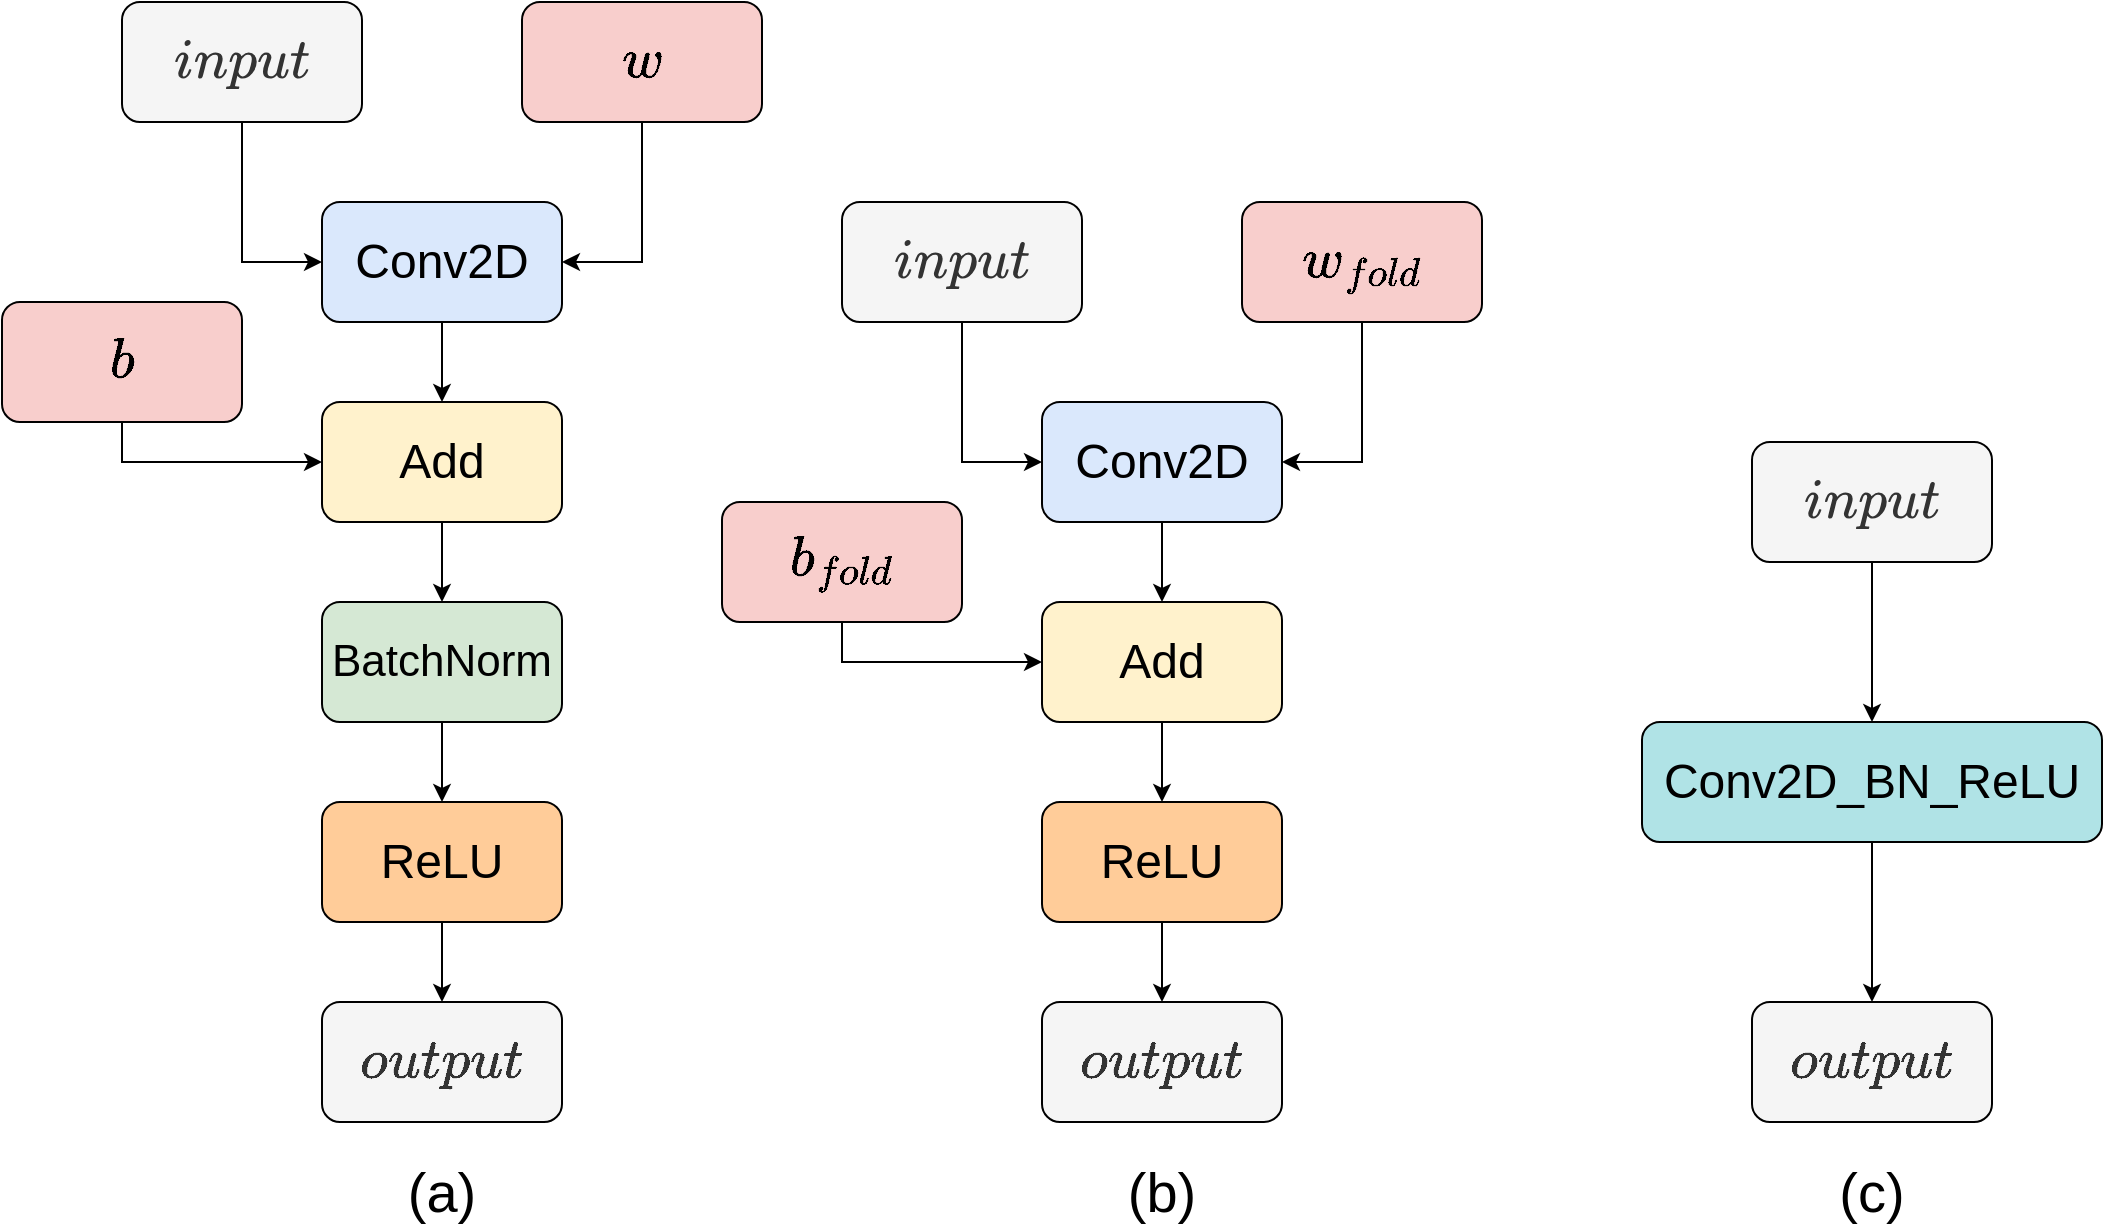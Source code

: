 <mxfile version="24.7.17">
  <diagram name="Page-1" id="C6ClIoymzsHJ_qzMigmv">
    <mxGraphModel dx="2029" dy="1131" grid="1" gridSize="10" guides="1" tooltips="1" connect="1" arrows="1" fold="1" page="1" pageScale="1" pageWidth="850" pageHeight="1100" math="1" shadow="0">
      <root>
        <mxCell id="0" />
        <mxCell id="1" parent="0" />
        <mxCell id="zUTuSRsWvm9CaBwQBfNX-7" style="edgeStyle=orthogonalEdgeStyle;rounded=0;orthogonalLoop=1;jettySize=auto;html=1;entryX=0.5;entryY=0;entryDx=0;entryDy=0;" parent="1" source="zUTuSRsWvm9CaBwQBfNX-1" target="zUTuSRsWvm9CaBwQBfNX-6" edge="1">
          <mxGeometry relative="1" as="geometry" />
        </mxCell>
        <mxCell id="zUTuSRsWvm9CaBwQBfNX-1" value="&lt;span style=&quot;font-size: 24px;&quot;&gt;Conv2D&lt;/span&gt;" style="rounded=1;whiteSpace=wrap;html=1;fillColor=#dae8fc;strokeColor=default;" parent="1" vertex="1">
          <mxGeometry x="240" y="220" width="120" height="60" as="geometry" />
        </mxCell>
        <mxCell id="zUTuSRsWvm9CaBwQBfNX-3" style="edgeStyle=orthogonalEdgeStyle;rounded=0;orthogonalLoop=1;jettySize=auto;html=1;entryX=0;entryY=0.5;entryDx=0;entryDy=0;" parent="1" source="zUTuSRsWvm9CaBwQBfNX-2" target="zUTuSRsWvm9CaBwQBfNX-1" edge="1">
          <mxGeometry relative="1" as="geometry" />
        </mxCell>
        <mxCell id="zUTuSRsWvm9CaBwQBfNX-2" value="&lt;font style=&quot;font-size: 24px;&quot;&gt;&lt;svg style=&quot;vertical-align: -0.439ex;&quot; xmlns:xlink=&quot;http://www.w3.org/1999/xlink&quot; viewBox=&quot;0 -661 2381 855&quot; role=&quot;img&quot; height=&quot;1.934ex&quot; width=&quot;5.387ex&quot; xmlns=&quot;http://www.w3.org/2000/svg&quot;&gt;&lt;defs&gt;&lt;path d=&quot;M184 600Q184 624 203 642T247 661Q265 661 277 649T290 619Q290 596 270 577T226 557Q211 557 198 567T184 600ZM21 287Q21 295 30 318T54 369T98 420T158 442Q197 442 223 419T250 357Q250 340 236 301T196 196T154 83Q149 61 149 51Q149 26 166 26Q175 26 185 29T208 43T235 78T260 137Q263 149 265 151T282 153Q302 153 302 143Q302 135 293 112T268 61T223 11T161 -11Q129 -11 102 10T74 74Q74 91 79 106T122 220Q160 321 166 341T173 380Q173 404 156 404H154Q124 404 99 371T61 287Q60 286 59 284T58 281T56 279T53 278T49 278T41 278H27Q21 284 21 287Z&quot; id=&quot;MJX-2-TEX-I-1D456&quot;&gt;&lt;/path&gt;&lt;path d=&quot;M21 287Q22 293 24 303T36 341T56 388T89 425T135 442Q171 442 195 424T225 390T231 369Q231 367 232 367L243 378Q304 442 382 442Q436 442 469 415T503 336T465 179T427 52Q427 26 444 26Q450 26 453 27Q482 32 505 65T540 145Q542 153 560 153Q580 153 580 145Q580 144 576 130Q568 101 554 73T508 17T439 -10Q392 -10 371 17T350 73Q350 92 386 193T423 345Q423 404 379 404H374Q288 404 229 303L222 291L189 157Q156 26 151 16Q138 -11 108 -11Q95 -11 87 -5T76 7T74 17Q74 30 112 180T152 343Q153 348 153 366Q153 405 129 405Q91 405 66 305Q60 285 60 284Q58 278 41 278H27Q21 284 21 287Z&quot; id=&quot;MJX-2-TEX-I-1D45B&quot;&gt;&lt;/path&gt;&lt;path d=&quot;M23 287Q24 290 25 295T30 317T40 348T55 381T75 411T101 433T134 442Q209 442 230 378L240 387Q302 442 358 442Q423 442 460 395T497 281Q497 173 421 82T249 -10Q227 -10 210 -4Q199 1 187 11T168 28L161 36Q160 35 139 -51T118 -138Q118 -144 126 -145T163 -148H188Q194 -155 194 -157T191 -175Q188 -187 185 -190T172 -194Q170 -194 161 -194T127 -193T65 -192Q-5 -192 -24 -194H-32Q-39 -187 -39 -183Q-37 -156 -26 -148H-6Q28 -147 33 -136Q36 -130 94 103T155 350Q156 355 156 364Q156 405 131 405Q109 405 94 377T71 316T59 280Q57 278 43 278H29Q23 284 23 287ZM178 102Q200 26 252 26Q282 26 310 49T356 107Q374 141 392 215T411 325V331Q411 405 350 405Q339 405 328 402T306 393T286 380T269 365T254 350T243 336T235 326L232 322Q232 321 229 308T218 264T204 212Q178 106 178 102Z&quot; id=&quot;MJX-2-TEX-I-1D45D&quot;&gt;&lt;/path&gt;&lt;path d=&quot;M21 287Q21 295 30 318T55 370T99 420T158 442Q204 442 227 417T250 358Q250 340 216 246T182 105Q182 62 196 45T238 27T291 44T328 78L339 95Q341 99 377 247Q407 367 413 387T427 416Q444 431 463 431Q480 431 488 421T496 402L420 84Q419 79 419 68Q419 43 426 35T447 26Q469 29 482 57T512 145Q514 153 532 153Q551 153 551 144Q550 139 549 130T540 98T523 55T498 17T462 -8Q454 -10 438 -10Q372 -10 347 46Q345 45 336 36T318 21T296 6T267 -6T233 -11Q189 -11 155 7Q103 38 103 113Q103 170 138 262T173 379Q173 380 173 381Q173 390 173 393T169 400T158 404H154Q131 404 112 385T82 344T65 302T57 280Q55 278 41 278H27Q21 284 21 287Z&quot; id=&quot;MJX-2-TEX-I-1D462&quot;&gt;&lt;/path&gt;&lt;path d=&quot;M26 385Q19 392 19 395Q19 399 22 411T27 425Q29 430 36 430T87 431H140L159 511Q162 522 166 540T173 566T179 586T187 603T197 615T211 624T229 626Q247 625 254 615T261 596Q261 589 252 549T232 470L222 433Q222 431 272 431H323Q330 424 330 420Q330 398 317 385H210L174 240Q135 80 135 68Q135 26 162 26Q197 26 230 60T283 144Q285 150 288 151T303 153H307Q322 153 322 145Q322 142 319 133Q314 117 301 95T267 48T216 6T155 -11Q125 -11 98 4T59 56Q57 64 57 83V101L92 241Q127 382 128 383Q128 385 77 385H26Z&quot; id=&quot;MJX-2-TEX-I-1D461&quot;&gt;&lt;/path&gt;&lt;/defs&gt;&lt;g transform=&quot;scale(1,-1)&quot; stroke-width=&quot;0&quot; fill=&quot;currentColor&quot; stroke=&quot;currentColor&quot;&gt;&lt;g data-mml-node=&quot;math&quot;&gt;&lt;g data-mml-node=&quot;mi&quot;&gt;&lt;use xlink:href=&quot;#MJX-2-TEX-I-1D456&quot; data-c=&quot;1D456&quot;&gt;&lt;/use&gt;&lt;/g&gt;&lt;g transform=&quot;translate(345,0)&quot; data-mml-node=&quot;mi&quot;&gt;&lt;use xlink:href=&quot;#MJX-2-TEX-I-1D45B&quot; data-c=&quot;1D45B&quot;&gt;&lt;/use&gt;&lt;/g&gt;&lt;g transform=&quot;translate(945,0)&quot; data-mml-node=&quot;mi&quot;&gt;&lt;use xlink:href=&quot;#MJX-2-TEX-I-1D45D&quot; data-c=&quot;1D45D&quot;&gt;&lt;/use&gt;&lt;/g&gt;&lt;g transform=&quot;translate(1448,0)&quot; data-mml-node=&quot;mi&quot;&gt;&lt;use xlink:href=&quot;#MJX-2-TEX-I-1D462&quot; data-c=&quot;1D462&quot;&gt;&lt;/use&gt;&lt;/g&gt;&lt;g transform=&quot;translate(2020,0)&quot; data-mml-node=&quot;mi&quot;&gt;&lt;use xlink:href=&quot;#MJX-2-TEX-I-1D461&quot; data-c=&quot;1D461&quot;&gt;&lt;/use&gt;&lt;/g&gt;&lt;/g&gt;&lt;/g&gt;&lt;/svg&gt;&lt;/font&gt;" style="rounded=1;whiteSpace=wrap;html=1;fillColor=#f5f5f5;fontColor=#333333;strokeColor=#000000;" parent="1" vertex="1">
          <mxGeometry x="140" y="120" width="120" height="60" as="geometry" />
        </mxCell>
        <mxCell id="zUTuSRsWvm9CaBwQBfNX-5" style="edgeStyle=orthogonalEdgeStyle;rounded=0;orthogonalLoop=1;jettySize=auto;html=1;entryX=1;entryY=0.5;entryDx=0;entryDy=0;" parent="1" source="zUTuSRsWvm9CaBwQBfNX-4" target="zUTuSRsWvm9CaBwQBfNX-1" edge="1">
          <mxGeometry relative="1" as="geometry" />
        </mxCell>
        <mxCell id="zUTuSRsWvm9CaBwQBfNX-4" value="&lt;font style=&quot;font-size: 24px;&quot;&gt;$$w$$&lt;/font&gt;" style="rounded=1;whiteSpace=wrap;html=1;fillColor=#f8cecc;strokeColor=#000000;" parent="1" vertex="1">
          <mxGeometry x="340" y="120" width="120" height="60" as="geometry" />
        </mxCell>
        <mxCell id="ydIf0Ypbo7RdRUqN858_-9" style="edgeStyle=orthogonalEdgeStyle;rounded=0;orthogonalLoop=1;jettySize=auto;html=1;entryX=0.5;entryY=0;entryDx=0;entryDy=0;" parent="1" source="zUTuSRsWvm9CaBwQBfNX-6" target="ydIf0Ypbo7RdRUqN858_-1" edge="1">
          <mxGeometry relative="1" as="geometry" />
        </mxCell>
        <mxCell id="zUTuSRsWvm9CaBwQBfNX-6" value="&lt;font style=&quot;font-size: 24px;&quot;&gt;Add&lt;/font&gt;" style="rounded=1;whiteSpace=wrap;html=1;fillColor=#fff2cc;strokeColor=default;" parent="1" vertex="1">
          <mxGeometry x="240" y="320" width="120" height="60" as="geometry" />
        </mxCell>
        <mxCell id="zUTuSRsWvm9CaBwQBfNX-9" style="edgeStyle=orthogonalEdgeStyle;rounded=0;orthogonalLoop=1;jettySize=auto;html=1;entryX=0;entryY=0.5;entryDx=0;entryDy=0;exitX=0.5;exitY=1;exitDx=0;exitDy=0;" parent="1" source="zUTuSRsWvm9CaBwQBfNX-8" target="zUTuSRsWvm9CaBwQBfNX-6" edge="1">
          <mxGeometry relative="1" as="geometry" />
        </mxCell>
        <mxCell id="zUTuSRsWvm9CaBwQBfNX-8" value="&lt;span style=&quot;font-size: 24px;&quot;&gt;$$b$$&lt;/span&gt;" style="rounded=1;whiteSpace=wrap;html=1;fillColor=#f8cecc;strokeColor=default;" parent="1" vertex="1">
          <mxGeometry x="80" y="270" width="120" height="60" as="geometry" />
        </mxCell>
        <mxCell id="zUTuSRsWvm9CaBwQBfNX-10" value="&lt;font style=&quot;font-size: 24px;&quot;&gt;$$output$$&lt;/font&gt;" style="rounded=1;whiteSpace=wrap;html=1;fillColor=#f5f5f5;fontColor=#333333;strokeColor=#000000;" parent="1" vertex="1">
          <mxGeometry x="240" y="620" width="120" height="60" as="geometry" />
        </mxCell>
        <mxCell id="CXD5p1UT6_eZwbfteVu4-1" style="edgeStyle=orthogonalEdgeStyle;rounded=0;orthogonalLoop=1;jettySize=auto;html=1;entryX=0.5;entryY=0;entryDx=0;entryDy=0;" parent="1" source="ydIf0Ypbo7RdRUqN858_-1" target="ydIf0Ypbo7RdRUqN858_-5" edge="1">
          <mxGeometry relative="1" as="geometry" />
        </mxCell>
        <mxCell id="ydIf0Ypbo7RdRUqN858_-1" value="&lt;font style=&quot;font-size: 22px;&quot;&gt;BatchNorm&lt;/font&gt;" style="rounded=1;whiteSpace=wrap;html=1;fillColor=#d5e8d4;strokeColor=default;" parent="1" vertex="1">
          <mxGeometry x="240" y="420" width="120" height="60" as="geometry" />
        </mxCell>
        <mxCell id="CXD5p1UT6_eZwbfteVu4-2" style="edgeStyle=orthogonalEdgeStyle;rounded=0;orthogonalLoop=1;jettySize=auto;html=1;exitX=0.5;exitY=1;exitDx=0;exitDy=0;entryX=0.5;entryY=0;entryDx=0;entryDy=0;" parent="1" source="ydIf0Ypbo7RdRUqN858_-5" target="zUTuSRsWvm9CaBwQBfNX-10" edge="1">
          <mxGeometry relative="1" as="geometry" />
        </mxCell>
        <mxCell id="ydIf0Ypbo7RdRUqN858_-5" value="&lt;font style=&quot;font-size: 24px;&quot;&gt;ReLU&lt;/font&gt;" style="rounded=1;whiteSpace=wrap;html=1;fillColor=#ffcc99;strokeColor=default;" parent="1" vertex="1">
          <mxGeometry x="240" y="520" width="120" height="60" as="geometry" />
        </mxCell>
        <mxCell id="CXD5p1UT6_eZwbfteVu4-4" style="edgeStyle=orthogonalEdgeStyle;rounded=0;orthogonalLoop=1;jettySize=auto;html=1;entryX=0.5;entryY=0;entryDx=0;entryDy=0;" parent="1" source="CXD5p1UT6_eZwbfteVu4-5" target="CXD5p1UT6_eZwbfteVu4-11" edge="1">
          <mxGeometry relative="1" as="geometry" />
        </mxCell>
        <mxCell id="CXD5p1UT6_eZwbfteVu4-5" value="&lt;span style=&quot;font-size: 24px;&quot;&gt;Conv2D&lt;/span&gt;" style="rounded=1;whiteSpace=wrap;html=1;fillColor=#dae8fc;strokeColor=default;" parent="1" vertex="1">
          <mxGeometry x="600" y="320" width="120" height="60" as="geometry" />
        </mxCell>
        <mxCell id="CXD5p1UT6_eZwbfteVu4-6" style="edgeStyle=orthogonalEdgeStyle;rounded=0;orthogonalLoop=1;jettySize=auto;html=1;entryX=0;entryY=0.5;entryDx=0;entryDy=0;" parent="1" source="CXD5p1UT6_eZwbfteVu4-7" target="CXD5p1UT6_eZwbfteVu4-5" edge="1">
          <mxGeometry relative="1" as="geometry" />
        </mxCell>
        <mxCell id="CXD5p1UT6_eZwbfteVu4-7" value="&lt;font style=&quot;font-size: 24px;&quot;&gt;&lt;svg style=&quot;vertical-align: -0.439ex;&quot; xmlns:xlink=&quot;http://www.w3.org/1999/xlink&quot; viewBox=&quot;0 -661 2381 855&quot; role=&quot;img&quot; height=&quot;1.934ex&quot; width=&quot;5.387ex&quot; xmlns=&quot;http://www.w3.org/2000/svg&quot;&gt;&lt;defs&gt;&lt;path d=&quot;M184 600Q184 624 203 642T247 661Q265 661 277 649T290 619Q290 596 270 577T226 557Q211 557 198 567T184 600ZM21 287Q21 295 30 318T54 369T98 420T158 442Q197 442 223 419T250 357Q250 340 236 301T196 196T154 83Q149 61 149 51Q149 26 166 26Q175 26 185 29T208 43T235 78T260 137Q263 149 265 151T282 153Q302 153 302 143Q302 135 293 112T268 61T223 11T161 -11Q129 -11 102 10T74 74Q74 91 79 106T122 220Q160 321 166 341T173 380Q173 404 156 404H154Q124 404 99 371T61 287Q60 286 59 284T58 281T56 279T53 278T49 278T41 278H27Q21 284 21 287Z&quot; id=&quot;MJX-2-TEX-I-1D456&quot;&gt;&lt;/path&gt;&lt;path d=&quot;M21 287Q22 293 24 303T36 341T56 388T89 425T135 442Q171 442 195 424T225 390T231 369Q231 367 232 367L243 378Q304 442 382 442Q436 442 469 415T503 336T465 179T427 52Q427 26 444 26Q450 26 453 27Q482 32 505 65T540 145Q542 153 560 153Q580 153 580 145Q580 144 576 130Q568 101 554 73T508 17T439 -10Q392 -10 371 17T350 73Q350 92 386 193T423 345Q423 404 379 404H374Q288 404 229 303L222 291L189 157Q156 26 151 16Q138 -11 108 -11Q95 -11 87 -5T76 7T74 17Q74 30 112 180T152 343Q153 348 153 366Q153 405 129 405Q91 405 66 305Q60 285 60 284Q58 278 41 278H27Q21 284 21 287Z&quot; id=&quot;MJX-2-TEX-I-1D45B&quot;&gt;&lt;/path&gt;&lt;path d=&quot;M23 287Q24 290 25 295T30 317T40 348T55 381T75 411T101 433T134 442Q209 442 230 378L240 387Q302 442 358 442Q423 442 460 395T497 281Q497 173 421 82T249 -10Q227 -10 210 -4Q199 1 187 11T168 28L161 36Q160 35 139 -51T118 -138Q118 -144 126 -145T163 -148H188Q194 -155 194 -157T191 -175Q188 -187 185 -190T172 -194Q170 -194 161 -194T127 -193T65 -192Q-5 -192 -24 -194H-32Q-39 -187 -39 -183Q-37 -156 -26 -148H-6Q28 -147 33 -136Q36 -130 94 103T155 350Q156 355 156 364Q156 405 131 405Q109 405 94 377T71 316T59 280Q57 278 43 278H29Q23 284 23 287ZM178 102Q200 26 252 26Q282 26 310 49T356 107Q374 141 392 215T411 325V331Q411 405 350 405Q339 405 328 402T306 393T286 380T269 365T254 350T243 336T235 326L232 322Q232 321 229 308T218 264T204 212Q178 106 178 102Z&quot; id=&quot;MJX-2-TEX-I-1D45D&quot;&gt;&lt;/path&gt;&lt;path d=&quot;M21 287Q21 295 30 318T55 370T99 420T158 442Q204 442 227 417T250 358Q250 340 216 246T182 105Q182 62 196 45T238 27T291 44T328 78L339 95Q341 99 377 247Q407 367 413 387T427 416Q444 431 463 431Q480 431 488 421T496 402L420 84Q419 79 419 68Q419 43 426 35T447 26Q469 29 482 57T512 145Q514 153 532 153Q551 153 551 144Q550 139 549 130T540 98T523 55T498 17T462 -8Q454 -10 438 -10Q372 -10 347 46Q345 45 336 36T318 21T296 6T267 -6T233 -11Q189 -11 155 7Q103 38 103 113Q103 170 138 262T173 379Q173 380 173 381Q173 390 173 393T169 400T158 404H154Q131 404 112 385T82 344T65 302T57 280Q55 278 41 278H27Q21 284 21 287Z&quot; id=&quot;MJX-2-TEX-I-1D462&quot;&gt;&lt;/path&gt;&lt;path d=&quot;M26 385Q19 392 19 395Q19 399 22 411T27 425Q29 430 36 430T87 431H140L159 511Q162 522 166 540T173 566T179 586T187 603T197 615T211 624T229 626Q247 625 254 615T261 596Q261 589 252 549T232 470L222 433Q222 431 272 431H323Q330 424 330 420Q330 398 317 385H210L174 240Q135 80 135 68Q135 26 162 26Q197 26 230 60T283 144Q285 150 288 151T303 153H307Q322 153 322 145Q322 142 319 133Q314 117 301 95T267 48T216 6T155 -11Q125 -11 98 4T59 56Q57 64 57 83V101L92 241Q127 382 128 383Q128 385 77 385H26Z&quot; id=&quot;MJX-2-TEX-I-1D461&quot;&gt;&lt;/path&gt;&lt;/defs&gt;&lt;g transform=&quot;scale(1,-1)&quot; stroke-width=&quot;0&quot; fill=&quot;currentColor&quot; stroke=&quot;currentColor&quot;&gt;&lt;g data-mml-node=&quot;math&quot;&gt;&lt;g data-mml-node=&quot;mi&quot;&gt;&lt;use xlink:href=&quot;#MJX-2-TEX-I-1D456&quot; data-c=&quot;1D456&quot;&gt;&lt;/use&gt;&lt;/g&gt;&lt;g transform=&quot;translate(345,0)&quot; data-mml-node=&quot;mi&quot;&gt;&lt;use xlink:href=&quot;#MJX-2-TEX-I-1D45B&quot; data-c=&quot;1D45B&quot;&gt;&lt;/use&gt;&lt;/g&gt;&lt;g transform=&quot;translate(945,0)&quot; data-mml-node=&quot;mi&quot;&gt;&lt;use xlink:href=&quot;#MJX-2-TEX-I-1D45D&quot; data-c=&quot;1D45D&quot;&gt;&lt;/use&gt;&lt;/g&gt;&lt;g transform=&quot;translate(1448,0)&quot; data-mml-node=&quot;mi&quot;&gt;&lt;use xlink:href=&quot;#MJX-2-TEX-I-1D462&quot; data-c=&quot;1D462&quot;&gt;&lt;/use&gt;&lt;/g&gt;&lt;g transform=&quot;translate(2020,0)&quot; data-mml-node=&quot;mi&quot;&gt;&lt;use xlink:href=&quot;#MJX-2-TEX-I-1D461&quot; data-c=&quot;1D461&quot;&gt;&lt;/use&gt;&lt;/g&gt;&lt;/g&gt;&lt;/g&gt;&lt;/svg&gt;&lt;/font&gt;" style="rounded=1;whiteSpace=wrap;html=1;fillColor=#f5f5f5;fontColor=#333333;strokeColor=#000000;" parent="1" vertex="1">
          <mxGeometry x="500" y="220" width="120" height="60" as="geometry" />
        </mxCell>
        <mxCell id="CXD5p1UT6_eZwbfteVu4-8" style="edgeStyle=orthogonalEdgeStyle;rounded=0;orthogonalLoop=1;jettySize=auto;html=1;entryX=1;entryY=0.5;entryDx=0;entryDy=0;" parent="1" source="CXD5p1UT6_eZwbfteVu4-9" target="CXD5p1UT6_eZwbfteVu4-5" edge="1">
          <mxGeometry relative="1" as="geometry" />
        </mxCell>
        <mxCell id="CXD5p1UT6_eZwbfteVu4-9" value="&lt;span style=&quot;font-size: 24px;&quot;&gt;$$w_{fold}$$&lt;/span&gt;" style="rounded=1;whiteSpace=wrap;html=1;fillColor=#f8cecc;strokeColor=#000000;" parent="1" vertex="1">
          <mxGeometry x="700" y="220" width="120" height="60" as="geometry" />
        </mxCell>
        <mxCell id="CXD5p1UT6_eZwbfteVu4-19" style="edgeStyle=orthogonalEdgeStyle;rounded=0;orthogonalLoop=1;jettySize=auto;html=1;entryX=0.5;entryY=0;entryDx=0;entryDy=0;" parent="1" source="CXD5p1UT6_eZwbfteVu4-11" target="CXD5p1UT6_eZwbfteVu4-18" edge="1">
          <mxGeometry relative="1" as="geometry" />
        </mxCell>
        <mxCell id="CXD5p1UT6_eZwbfteVu4-11" value="&lt;font style=&quot;font-size: 24px;&quot;&gt;Add&lt;/font&gt;" style="rounded=1;whiteSpace=wrap;html=1;fillColor=#fff2cc;strokeColor=default;" parent="1" vertex="1">
          <mxGeometry x="600" y="420" width="120" height="60" as="geometry" />
        </mxCell>
        <mxCell id="CXD5p1UT6_eZwbfteVu4-12" style="edgeStyle=orthogonalEdgeStyle;rounded=0;orthogonalLoop=1;jettySize=auto;html=1;entryX=0;entryY=0.5;entryDx=0;entryDy=0;exitX=0.5;exitY=1;exitDx=0;exitDy=0;" parent="1" source="CXD5p1UT6_eZwbfteVu4-13" target="CXD5p1UT6_eZwbfteVu4-11" edge="1">
          <mxGeometry relative="1" as="geometry" />
        </mxCell>
        <mxCell id="CXD5p1UT6_eZwbfteVu4-13" value="&lt;font style=&quot;font-size: 24px;&quot;&gt;$$b_{fold}$$&lt;/font&gt;" style="rounded=1;whiteSpace=wrap;html=1;fillColor=#f8cecc;strokeColor=default;" parent="1" vertex="1">
          <mxGeometry x="440" y="370" width="120" height="60" as="geometry" />
        </mxCell>
        <mxCell id="CXD5p1UT6_eZwbfteVu4-14" value="&lt;font style=&quot;font-size: 24px;&quot;&gt;$$output$$&lt;/font&gt;" style="rounded=1;whiteSpace=wrap;html=1;fillColor=#f5f5f5;fontColor=#333333;strokeColor=#000000;" parent="1" vertex="1">
          <mxGeometry x="600" y="620" width="120" height="60" as="geometry" />
        </mxCell>
        <mxCell id="CXD5p1UT6_eZwbfteVu4-17" style="edgeStyle=orthogonalEdgeStyle;rounded=0;orthogonalLoop=1;jettySize=auto;html=1;exitX=0.5;exitY=1;exitDx=0;exitDy=0;entryX=0.5;entryY=0;entryDx=0;entryDy=0;" parent="1" source="CXD5p1UT6_eZwbfteVu4-18" target="CXD5p1UT6_eZwbfteVu4-14" edge="1">
          <mxGeometry relative="1" as="geometry" />
        </mxCell>
        <mxCell id="CXD5p1UT6_eZwbfteVu4-18" value="&lt;font style=&quot;font-size: 24px;&quot;&gt;ReLU&lt;/font&gt;" style="rounded=1;whiteSpace=wrap;html=1;fillColor=#ffcc99;strokeColor=default;" parent="1" vertex="1">
          <mxGeometry x="600" y="520" width="120" height="60" as="geometry" />
        </mxCell>
        <mxCell id="CXD5p1UT6_eZwbfteVu4-33" style="edgeStyle=orthogonalEdgeStyle;rounded=0;orthogonalLoop=1;jettySize=auto;html=1;entryX=0.5;entryY=0;entryDx=0;entryDy=0;" parent="1" source="CXD5p1UT6_eZwbfteVu4-23" target="CXD5p1UT6_eZwbfteVu4-32" edge="1">
          <mxGeometry relative="1" as="geometry" />
        </mxCell>
        <mxCell id="CXD5p1UT6_eZwbfteVu4-23" value="&lt;font style=&quot;font-size: 24px;&quot;&gt;&lt;svg style=&quot;vertical-align: -0.439ex;&quot; xmlns:xlink=&quot;http://www.w3.org/1999/xlink&quot; viewBox=&quot;0 -661 2381 855&quot; role=&quot;img&quot; height=&quot;1.934ex&quot; width=&quot;5.387ex&quot; xmlns=&quot;http://www.w3.org/2000/svg&quot;&gt;&lt;defs&gt;&lt;path d=&quot;M184 600Q184 624 203 642T247 661Q265 661 277 649T290 619Q290 596 270 577T226 557Q211 557 198 567T184 600ZM21 287Q21 295 30 318T54 369T98 420T158 442Q197 442 223 419T250 357Q250 340 236 301T196 196T154 83Q149 61 149 51Q149 26 166 26Q175 26 185 29T208 43T235 78T260 137Q263 149 265 151T282 153Q302 153 302 143Q302 135 293 112T268 61T223 11T161 -11Q129 -11 102 10T74 74Q74 91 79 106T122 220Q160 321 166 341T173 380Q173 404 156 404H154Q124 404 99 371T61 287Q60 286 59 284T58 281T56 279T53 278T49 278T41 278H27Q21 284 21 287Z&quot; id=&quot;MJX-2-TEX-I-1D456&quot;&gt;&lt;/path&gt;&lt;path d=&quot;M21 287Q22 293 24 303T36 341T56 388T89 425T135 442Q171 442 195 424T225 390T231 369Q231 367 232 367L243 378Q304 442 382 442Q436 442 469 415T503 336T465 179T427 52Q427 26 444 26Q450 26 453 27Q482 32 505 65T540 145Q542 153 560 153Q580 153 580 145Q580 144 576 130Q568 101 554 73T508 17T439 -10Q392 -10 371 17T350 73Q350 92 386 193T423 345Q423 404 379 404H374Q288 404 229 303L222 291L189 157Q156 26 151 16Q138 -11 108 -11Q95 -11 87 -5T76 7T74 17Q74 30 112 180T152 343Q153 348 153 366Q153 405 129 405Q91 405 66 305Q60 285 60 284Q58 278 41 278H27Q21 284 21 287Z&quot; id=&quot;MJX-2-TEX-I-1D45B&quot;&gt;&lt;/path&gt;&lt;path d=&quot;M23 287Q24 290 25 295T30 317T40 348T55 381T75 411T101 433T134 442Q209 442 230 378L240 387Q302 442 358 442Q423 442 460 395T497 281Q497 173 421 82T249 -10Q227 -10 210 -4Q199 1 187 11T168 28L161 36Q160 35 139 -51T118 -138Q118 -144 126 -145T163 -148H188Q194 -155 194 -157T191 -175Q188 -187 185 -190T172 -194Q170 -194 161 -194T127 -193T65 -192Q-5 -192 -24 -194H-32Q-39 -187 -39 -183Q-37 -156 -26 -148H-6Q28 -147 33 -136Q36 -130 94 103T155 350Q156 355 156 364Q156 405 131 405Q109 405 94 377T71 316T59 280Q57 278 43 278H29Q23 284 23 287ZM178 102Q200 26 252 26Q282 26 310 49T356 107Q374 141 392 215T411 325V331Q411 405 350 405Q339 405 328 402T306 393T286 380T269 365T254 350T243 336T235 326L232 322Q232 321 229 308T218 264T204 212Q178 106 178 102Z&quot; id=&quot;MJX-2-TEX-I-1D45D&quot;&gt;&lt;/path&gt;&lt;path d=&quot;M21 287Q21 295 30 318T55 370T99 420T158 442Q204 442 227 417T250 358Q250 340 216 246T182 105Q182 62 196 45T238 27T291 44T328 78L339 95Q341 99 377 247Q407 367 413 387T427 416Q444 431 463 431Q480 431 488 421T496 402L420 84Q419 79 419 68Q419 43 426 35T447 26Q469 29 482 57T512 145Q514 153 532 153Q551 153 551 144Q550 139 549 130T540 98T523 55T498 17T462 -8Q454 -10 438 -10Q372 -10 347 46Q345 45 336 36T318 21T296 6T267 -6T233 -11Q189 -11 155 7Q103 38 103 113Q103 170 138 262T173 379Q173 380 173 381Q173 390 173 393T169 400T158 404H154Q131 404 112 385T82 344T65 302T57 280Q55 278 41 278H27Q21 284 21 287Z&quot; id=&quot;MJX-2-TEX-I-1D462&quot;&gt;&lt;/path&gt;&lt;path d=&quot;M26 385Q19 392 19 395Q19 399 22 411T27 425Q29 430 36 430T87 431H140L159 511Q162 522 166 540T173 566T179 586T187 603T197 615T211 624T229 626Q247 625 254 615T261 596Q261 589 252 549T232 470L222 433Q222 431 272 431H323Q330 424 330 420Q330 398 317 385H210L174 240Q135 80 135 68Q135 26 162 26Q197 26 230 60T283 144Q285 150 288 151T303 153H307Q322 153 322 145Q322 142 319 133Q314 117 301 95T267 48T216 6T155 -11Q125 -11 98 4T59 56Q57 64 57 83V101L92 241Q127 382 128 383Q128 385 77 385H26Z&quot; id=&quot;MJX-2-TEX-I-1D461&quot;&gt;&lt;/path&gt;&lt;/defs&gt;&lt;g transform=&quot;scale(1,-1)&quot; stroke-width=&quot;0&quot; fill=&quot;currentColor&quot; stroke=&quot;currentColor&quot;&gt;&lt;g data-mml-node=&quot;math&quot;&gt;&lt;g data-mml-node=&quot;mi&quot;&gt;&lt;use xlink:href=&quot;#MJX-2-TEX-I-1D456&quot; data-c=&quot;1D456&quot;&gt;&lt;/use&gt;&lt;/g&gt;&lt;g transform=&quot;translate(345,0)&quot; data-mml-node=&quot;mi&quot;&gt;&lt;use xlink:href=&quot;#MJX-2-TEX-I-1D45B&quot; data-c=&quot;1D45B&quot;&gt;&lt;/use&gt;&lt;/g&gt;&lt;g transform=&quot;translate(945,0)&quot; data-mml-node=&quot;mi&quot;&gt;&lt;use xlink:href=&quot;#MJX-2-TEX-I-1D45D&quot; data-c=&quot;1D45D&quot;&gt;&lt;/use&gt;&lt;/g&gt;&lt;g transform=&quot;translate(1448,0)&quot; data-mml-node=&quot;mi&quot;&gt;&lt;use xlink:href=&quot;#MJX-2-TEX-I-1D462&quot; data-c=&quot;1D462&quot;&gt;&lt;/use&gt;&lt;/g&gt;&lt;g transform=&quot;translate(2020,0)&quot; data-mml-node=&quot;mi&quot;&gt;&lt;use xlink:href=&quot;#MJX-2-TEX-I-1D461&quot; data-c=&quot;1D461&quot;&gt;&lt;/use&gt;&lt;/g&gt;&lt;/g&gt;&lt;/g&gt;&lt;/svg&gt;&lt;/font&gt;" style="rounded=1;whiteSpace=wrap;html=1;fillColor=#f5f5f5;fontColor=#333333;strokeColor=#000000;" parent="1" vertex="1">
          <mxGeometry x="955" y="340" width="120" height="60" as="geometry" />
        </mxCell>
        <mxCell id="CXD5p1UT6_eZwbfteVu4-30" value="&lt;font style=&quot;font-size: 24px;&quot;&gt;$$output$$&lt;/font&gt;" style="rounded=1;whiteSpace=wrap;html=1;fillColor=#f5f5f5;fontColor=#333333;strokeColor=#000000;" parent="1" vertex="1">
          <mxGeometry x="955" y="620" width="120" height="60" as="geometry" />
        </mxCell>
        <mxCell id="CXD5p1UT6_eZwbfteVu4-31" style="edgeStyle=orthogonalEdgeStyle;rounded=0;orthogonalLoop=1;jettySize=auto;html=1;exitX=0.5;exitY=1;exitDx=0;exitDy=0;entryX=0.5;entryY=0;entryDx=0;entryDy=0;" parent="1" source="CXD5p1UT6_eZwbfteVu4-32" target="CXD5p1UT6_eZwbfteVu4-30" edge="1">
          <mxGeometry relative="1" as="geometry" />
        </mxCell>
        <mxCell id="CXD5p1UT6_eZwbfteVu4-32" value="&lt;font style=&quot;font-size: 24px;&quot;&gt;Conv2D_BN_ReLU&lt;/font&gt;" style="rounded=1;whiteSpace=wrap;html=1;fillColor=#b0e3e6;strokeColor=default;" parent="1" vertex="1">
          <mxGeometry x="900" y="480" width="230" height="60" as="geometry" />
        </mxCell>
        <mxCell id="6xu8yFexrITgtMJs9XBN-1" value="&lt;font style=&quot;font-size: 28px;&quot;&gt;(a)&lt;/font&gt;" style="text;html=1;align=center;verticalAlign=middle;whiteSpace=wrap;rounded=0;" vertex="1" parent="1">
          <mxGeometry x="270" y="700" width="60" height="30" as="geometry" />
        </mxCell>
        <mxCell id="6xu8yFexrITgtMJs9XBN-2" value="&lt;font style=&quot;font-size: 28px;&quot;&gt;(b)&lt;/font&gt;" style="text;html=1;align=center;verticalAlign=middle;whiteSpace=wrap;rounded=0;" vertex="1" parent="1">
          <mxGeometry x="630" y="700" width="60" height="30" as="geometry" />
        </mxCell>
        <mxCell id="6xu8yFexrITgtMJs9XBN-3" value="&lt;font style=&quot;font-size: 28px;&quot;&gt;(c)&lt;/font&gt;" style="text;html=1;align=center;verticalAlign=middle;whiteSpace=wrap;rounded=0;" vertex="1" parent="1">
          <mxGeometry x="985" y="700" width="60" height="30" as="geometry" />
        </mxCell>
      </root>
    </mxGraphModel>
  </diagram>
</mxfile>
